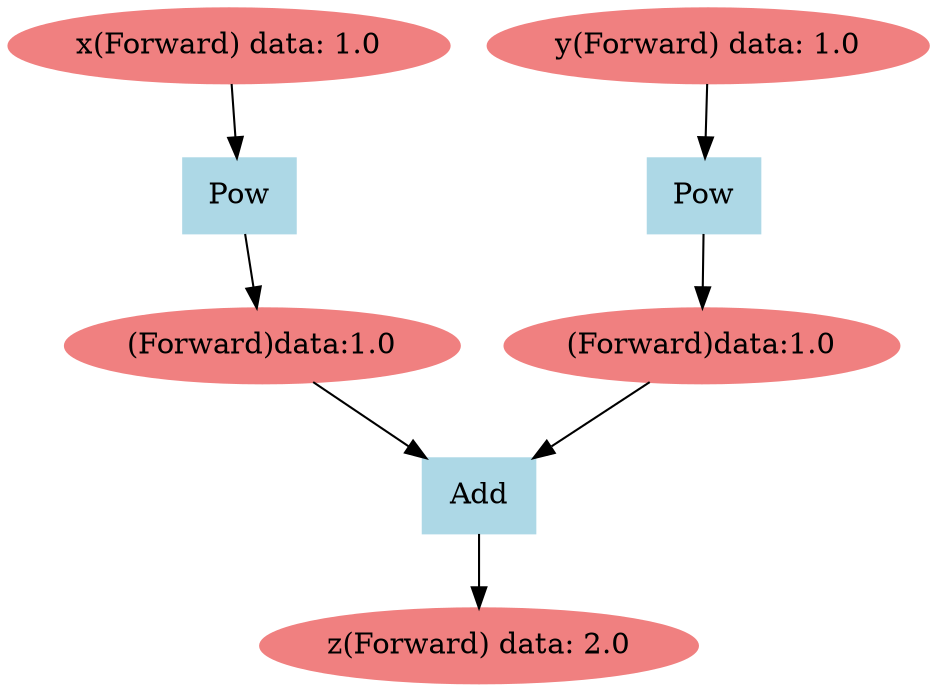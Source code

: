 digraph g {
Forward2667169647728 [label="z(Forward) data: 2.0", color=lightcoral, style=filled]
Forward2667169647536 [label ="Add", color=lightblue, style=filled, shape=box]
Forward2667169647392 -> Forward2667169647536
Forward2667169647584 -> Forward2667169647536
Forward2667169647536 -> Forward2667169647728
Forward2667169647392 [label="(Forward)data:1.0", color=lightcoral, style=filled]
Forward2667169647584 [label="(Forward)data:1.0", color=lightcoral, style=filled]
Forward2667169647344 [label ="Pow", color=lightblue, style=filled, shape=box]
Forward2667152493296 -> Forward2667169647344
Forward2667169647344 -> Forward2667169647584
Forward2667152493296 [label="y(Forward) data: 1.0", color=lightcoral, style=filled]
Forward2667152493248 [label ="Pow", color=lightblue, style=filled, shape=box]
Forward2667152493344 -> Forward2667152493248
Forward2667152493248 -> Forward2667169647392
Forward2667152493344 [label="x(Forward) data: 1.0", color=lightcoral, style=filled]
}